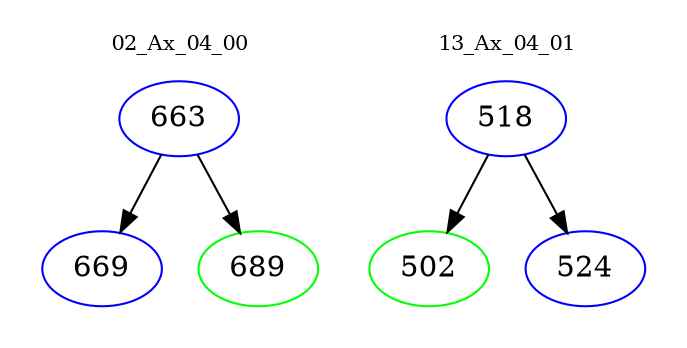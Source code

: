 digraph{
subgraph cluster_0 {
color = white
label = "02_Ax_04_00";
fontsize=10;
T0_663 [label="663", color="blue"]
T0_663 -> T0_669 [color="black"]
T0_669 [label="669", color="blue"]
T0_663 -> T0_689 [color="black"]
T0_689 [label="689", color="green"]
}
subgraph cluster_1 {
color = white
label = "13_Ax_04_01";
fontsize=10;
T1_518 [label="518", color="blue"]
T1_518 -> T1_502 [color="black"]
T1_502 [label="502", color="green"]
T1_518 -> T1_524 [color="black"]
T1_524 [label="524", color="blue"]
}
}

